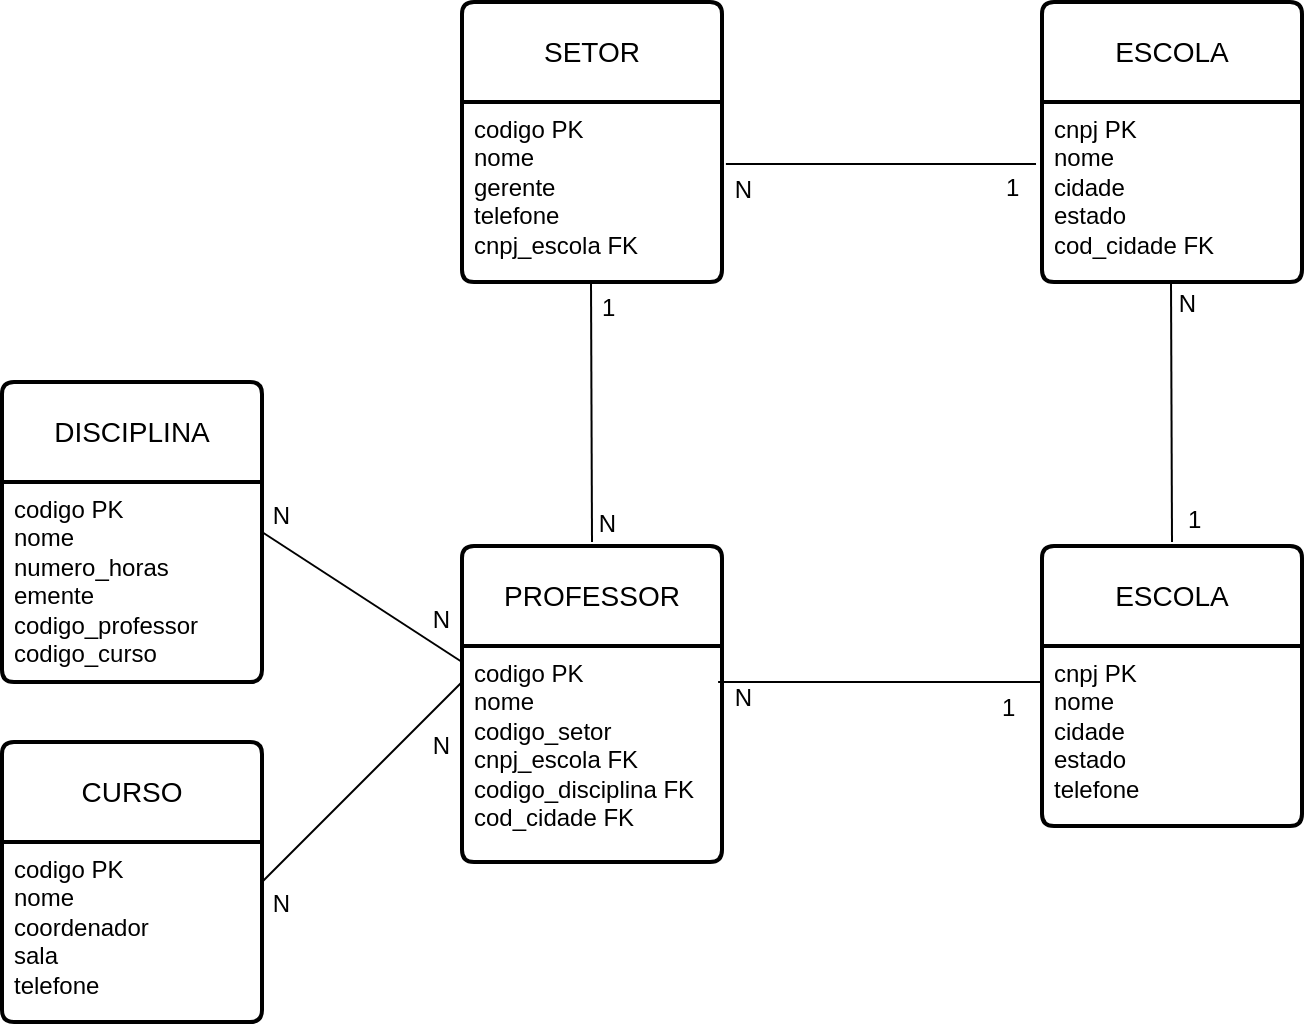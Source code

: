 <mxfile version="21.2.9" type="device">
  <diagram name="Página-1" id="IVT-08o5lseGQfcAcOu9">
    <mxGraphModel dx="1760" dy="1795" grid="1" gridSize="10" guides="1" tooltips="1" connect="1" arrows="1" fold="1" page="1" pageScale="1" pageWidth="1169" pageHeight="827" math="0" shadow="0">
      <root>
        <mxCell id="0" />
        <mxCell id="1" parent="0" />
        <mxCell id="y0vOlBpQjnAaVYigsWgY-1" value="ESCOLA" style="swimlane;childLayout=stackLayout;horizontal=1;startSize=50;horizontalStack=0;rounded=1;fontSize=14;fontStyle=0;strokeWidth=2;resizeParent=0;resizeLast=1;shadow=0;dashed=0;align=center;arcSize=4;whiteSpace=wrap;html=1;" vertex="1" parent="1">
          <mxGeometry x="780" y="-668" width="130" height="140" as="geometry" />
        </mxCell>
        <mxCell id="y0vOlBpQjnAaVYigsWgY-2" value="cnpj PK&lt;br&gt;nome&lt;br&gt;cidade&lt;br&gt;estado&lt;br&gt;cod_cidade FK" style="align=left;strokeColor=none;fillColor=none;spacingLeft=4;fontSize=12;verticalAlign=top;resizable=0;rotatable=0;part=1;html=1;" vertex="1" parent="y0vOlBpQjnAaVYigsWgY-1">
          <mxGeometry y="50" width="130" height="90" as="geometry" />
        </mxCell>
        <mxCell id="y0vOlBpQjnAaVYigsWgY-3" value="SETOR" style="swimlane;childLayout=stackLayout;horizontal=1;startSize=50;horizontalStack=0;rounded=1;fontSize=14;fontStyle=0;strokeWidth=2;resizeParent=0;resizeLast=1;shadow=0;dashed=0;align=center;arcSize=4;whiteSpace=wrap;html=1;" vertex="1" parent="1">
          <mxGeometry x="490" y="-668" width="130" height="140" as="geometry" />
        </mxCell>
        <mxCell id="y0vOlBpQjnAaVYigsWgY-4" value="codigo PK&lt;br&gt;nome&amp;nbsp;&lt;br&gt;gerente&amp;nbsp;&lt;br&gt;telefone&lt;br&gt;cnpj_escola FK" style="align=left;strokeColor=none;fillColor=none;spacingLeft=4;fontSize=12;verticalAlign=top;resizable=0;rotatable=0;part=1;html=1;" vertex="1" parent="y0vOlBpQjnAaVYigsWgY-3">
          <mxGeometry y="50" width="130" height="90" as="geometry" />
        </mxCell>
        <mxCell id="y0vOlBpQjnAaVYigsWgY-5" value="CURSO" style="swimlane;childLayout=stackLayout;horizontal=1;startSize=50;horizontalStack=0;rounded=1;fontSize=14;fontStyle=0;strokeWidth=2;resizeParent=0;resizeLast=1;shadow=0;dashed=0;align=center;arcSize=4;whiteSpace=wrap;html=1;" vertex="1" parent="1">
          <mxGeometry x="260" y="-298" width="130" height="140" as="geometry" />
        </mxCell>
        <mxCell id="y0vOlBpQjnAaVYigsWgY-6" value="codigo PK&lt;br&gt;nome&lt;br&gt;coordenador&lt;br&gt;sala&lt;br&gt;telefone" style="align=left;strokeColor=none;fillColor=none;spacingLeft=4;fontSize=12;verticalAlign=top;resizable=0;rotatable=0;part=1;html=1;" vertex="1" parent="y0vOlBpQjnAaVYigsWgY-5">
          <mxGeometry y="50" width="130" height="90" as="geometry" />
        </mxCell>
        <mxCell id="y0vOlBpQjnAaVYigsWgY-7" value="PROFESSOR" style="swimlane;childLayout=stackLayout;horizontal=1;startSize=50;horizontalStack=0;rounded=1;fontSize=14;fontStyle=0;strokeWidth=2;resizeParent=0;resizeLast=1;shadow=0;dashed=0;align=center;arcSize=4;whiteSpace=wrap;html=1;" vertex="1" parent="1">
          <mxGeometry x="490" y="-396" width="130" height="158" as="geometry" />
        </mxCell>
        <mxCell id="y0vOlBpQjnAaVYigsWgY-8" value="codigo PK&lt;br&gt;nome&lt;br&gt;codigo_setor&lt;br&gt;cnpj_escola FK&lt;br&gt;codigo_disciplina FK&lt;br&gt;cod_cidade FK" style="align=left;strokeColor=none;fillColor=none;spacingLeft=4;fontSize=12;verticalAlign=top;resizable=0;rotatable=0;part=1;html=1;" vertex="1" parent="y0vOlBpQjnAaVYigsWgY-7">
          <mxGeometry y="50" width="130" height="108" as="geometry" />
        </mxCell>
        <mxCell id="y0vOlBpQjnAaVYigsWgY-9" value="DISCIPLINA" style="swimlane;childLayout=stackLayout;horizontal=1;startSize=50;horizontalStack=0;rounded=1;fontSize=14;fontStyle=0;strokeWidth=2;resizeParent=0;resizeLast=1;shadow=0;dashed=0;align=center;arcSize=4;whiteSpace=wrap;html=1;" vertex="1" parent="1">
          <mxGeometry x="260" y="-478" width="130" height="150" as="geometry" />
        </mxCell>
        <mxCell id="y0vOlBpQjnAaVYigsWgY-10" value="codigo PK&lt;br&gt;nome&amp;nbsp;&lt;br&gt;numero_horas&lt;br&gt;emente&lt;br&gt;codigo_professor&lt;br&gt;codigo_curso" style="align=left;strokeColor=none;fillColor=none;spacingLeft=4;fontSize=12;verticalAlign=top;resizable=0;rotatable=0;part=1;html=1;" vertex="1" parent="y0vOlBpQjnAaVYigsWgY-9">
          <mxGeometry y="50" width="130" height="100" as="geometry" />
        </mxCell>
        <mxCell id="y0vOlBpQjnAaVYigsWgY-14" value="" style="endArrow=none;html=1;rounded=0;" edge="1" parent="1">
          <mxGeometry relative="1" as="geometry">
            <mxPoint x="554.5" y="-528" as="sourcePoint" />
            <mxPoint x="555" y="-398" as="targetPoint" />
          </mxGeometry>
        </mxCell>
        <mxCell id="y0vOlBpQjnAaVYigsWgY-15" value="1" style="resizable=0;html=1;whiteSpace=wrap;align=left;verticalAlign=bottom;" connectable="0" vertex="1" parent="y0vOlBpQjnAaVYigsWgY-14">
          <mxGeometry x="-1" relative="1" as="geometry">
            <mxPoint x="3" y="21" as="offset" />
          </mxGeometry>
        </mxCell>
        <mxCell id="y0vOlBpQjnAaVYigsWgY-16" value="N" style="resizable=0;html=1;whiteSpace=wrap;align=right;verticalAlign=bottom;" connectable="0" vertex="1" parent="y0vOlBpQjnAaVYigsWgY-14">
          <mxGeometry x="1" relative="1" as="geometry">
            <mxPoint x="14" as="offset" />
          </mxGeometry>
        </mxCell>
        <mxCell id="y0vOlBpQjnAaVYigsWgY-29" value="ESCOLA" style="swimlane;childLayout=stackLayout;horizontal=1;startSize=50;horizontalStack=0;rounded=1;fontSize=14;fontStyle=0;strokeWidth=2;resizeParent=0;resizeLast=1;shadow=0;dashed=0;align=center;arcSize=4;whiteSpace=wrap;html=1;" vertex="1" parent="1">
          <mxGeometry x="780" y="-396" width="130" height="140" as="geometry" />
        </mxCell>
        <mxCell id="y0vOlBpQjnAaVYigsWgY-30" value="cnpj PK&lt;br&gt;nome&lt;br&gt;cidade&lt;br&gt;estado&lt;br&gt;telefone" style="align=left;strokeColor=none;fillColor=none;spacingLeft=4;fontSize=12;verticalAlign=top;resizable=0;rotatable=0;part=1;html=1;" vertex="1" parent="y0vOlBpQjnAaVYigsWgY-29">
          <mxGeometry y="50" width="130" height="90" as="geometry" />
        </mxCell>
        <mxCell id="y0vOlBpQjnAaVYigsWgY-31" value="" style="endArrow=none;html=1;rounded=0;entryX=-0.023;entryY=0.344;entryDx=0;entryDy=0;entryPerimeter=0;exitX=1.015;exitY=0.344;exitDx=0;exitDy=0;exitPerimeter=0;" edge="1" parent="1" source="y0vOlBpQjnAaVYigsWgY-4" target="y0vOlBpQjnAaVYigsWgY-2">
          <mxGeometry relative="1" as="geometry">
            <mxPoint x="660" y="-658" as="sourcePoint" />
            <mxPoint x="660.5" y="-528" as="targetPoint" />
          </mxGeometry>
        </mxCell>
        <mxCell id="y0vOlBpQjnAaVYigsWgY-32" value="1" style="resizable=0;html=1;whiteSpace=wrap;align=left;verticalAlign=bottom;" connectable="0" vertex="1" parent="y0vOlBpQjnAaVYigsWgY-31">
          <mxGeometry x="-1" relative="1" as="geometry">
            <mxPoint x="138" y="21" as="offset" />
          </mxGeometry>
        </mxCell>
        <mxCell id="y0vOlBpQjnAaVYigsWgY-33" value="N" style="resizable=0;html=1;whiteSpace=wrap;align=right;verticalAlign=bottom;" connectable="0" vertex="1" parent="y0vOlBpQjnAaVYigsWgY-31">
          <mxGeometry x="1" relative="1" as="geometry">
            <mxPoint x="-140" y="22" as="offset" />
          </mxGeometry>
        </mxCell>
        <mxCell id="y0vOlBpQjnAaVYigsWgY-34" value="" style="endArrow=none;html=1;rounded=0;" edge="1" parent="1">
          <mxGeometry relative="1" as="geometry">
            <mxPoint x="844.5" y="-528" as="sourcePoint" />
            <mxPoint x="845" y="-398" as="targetPoint" />
          </mxGeometry>
        </mxCell>
        <mxCell id="y0vOlBpQjnAaVYigsWgY-35" value="1" style="resizable=0;html=1;whiteSpace=wrap;align=left;verticalAlign=bottom;" connectable="0" vertex="1" parent="y0vOlBpQjnAaVYigsWgY-34">
          <mxGeometry x="-1" relative="1" as="geometry">
            <mxPoint x="6" y="127" as="offset" />
          </mxGeometry>
        </mxCell>
        <mxCell id="y0vOlBpQjnAaVYigsWgY-36" value="N" style="resizable=0;html=1;whiteSpace=wrap;align=right;verticalAlign=bottom;" connectable="0" vertex="1" parent="y0vOlBpQjnAaVYigsWgY-34">
          <mxGeometry x="1" relative="1" as="geometry">
            <mxPoint x="14" y="-110" as="offset" />
          </mxGeometry>
        </mxCell>
        <mxCell id="y0vOlBpQjnAaVYigsWgY-37" value="" style="endArrow=none;html=1;rounded=0;entryX=-0.023;entryY=0.344;entryDx=0;entryDy=0;entryPerimeter=0;exitX=0.985;exitY=0.167;exitDx=0;exitDy=0;exitPerimeter=0;" edge="1" parent="1" source="y0vOlBpQjnAaVYigsWgY-8">
          <mxGeometry relative="1" as="geometry">
            <mxPoint x="625" y="-328" as="sourcePoint" />
            <mxPoint x="780" y="-328" as="targetPoint" />
          </mxGeometry>
        </mxCell>
        <mxCell id="y0vOlBpQjnAaVYigsWgY-38" value="1" style="resizable=0;html=1;whiteSpace=wrap;align=left;verticalAlign=bottom;" connectable="0" vertex="1" parent="y0vOlBpQjnAaVYigsWgY-37">
          <mxGeometry x="-1" relative="1" as="geometry">
            <mxPoint x="140" y="21" as="offset" />
          </mxGeometry>
        </mxCell>
        <mxCell id="y0vOlBpQjnAaVYigsWgY-39" value="N" style="resizable=0;html=1;whiteSpace=wrap;align=right;verticalAlign=bottom;" connectable="0" vertex="1" parent="y0vOlBpQjnAaVYigsWgY-37">
          <mxGeometry x="1" relative="1" as="geometry">
            <mxPoint x="-144" y="17" as="offset" />
          </mxGeometry>
        </mxCell>
        <mxCell id="y0vOlBpQjnAaVYigsWgY-40" value="" style="endArrow=none;html=1;rounded=0;exitX=1;exitY=0.25;exitDx=0;exitDy=0;" edge="1" parent="1" source="y0vOlBpQjnAaVYigsWgY-10">
          <mxGeometry relative="1" as="geometry">
            <mxPoint x="320" y="-368" as="sourcePoint" />
            <mxPoint x="490" y="-338" as="targetPoint" />
          </mxGeometry>
        </mxCell>
        <mxCell id="y0vOlBpQjnAaVYigsWgY-42" value="N" style="resizable=0;html=1;whiteSpace=wrap;align=right;verticalAlign=bottom;" connectable="0" vertex="1" parent="y0vOlBpQjnAaVYigsWgY-40">
          <mxGeometry x="1" relative="1" as="geometry">
            <mxPoint x="-85" y="-65" as="offset" />
          </mxGeometry>
        </mxCell>
        <mxCell id="y0vOlBpQjnAaVYigsWgY-43" value="N" style="resizable=0;html=1;whiteSpace=wrap;align=right;verticalAlign=bottom;" connectable="0" vertex="1" parent="1">
          <mxGeometry x="441.005" y="-378.996" as="geometry">
            <mxPoint x="44" y="28" as="offset" />
          </mxGeometry>
        </mxCell>
        <mxCell id="y0vOlBpQjnAaVYigsWgY-44" value="" style="endArrow=none;html=1;rounded=0;exitX=1;exitY=0.25;exitDx=0;exitDy=0;" edge="1" parent="1">
          <mxGeometry relative="1" as="geometry">
            <mxPoint x="390" y="-228" as="sourcePoint" />
            <mxPoint x="490" y="-328" as="targetPoint" />
          </mxGeometry>
        </mxCell>
        <mxCell id="y0vOlBpQjnAaVYigsWgY-45" value="N" style="resizable=0;html=1;whiteSpace=wrap;align=right;verticalAlign=bottom;" connectable="0" vertex="1" parent="y0vOlBpQjnAaVYigsWgY-44">
          <mxGeometry x="1" relative="1" as="geometry">
            <mxPoint x="-85" y="120" as="offset" />
          </mxGeometry>
        </mxCell>
        <mxCell id="y0vOlBpQjnAaVYigsWgY-46" value="N" style="resizable=0;html=1;whiteSpace=wrap;align=right;verticalAlign=bottom;" connectable="0" vertex="1" parent="1">
          <mxGeometry x="356" y="-288" width="130" as="geometry" />
        </mxCell>
      </root>
    </mxGraphModel>
  </diagram>
</mxfile>
